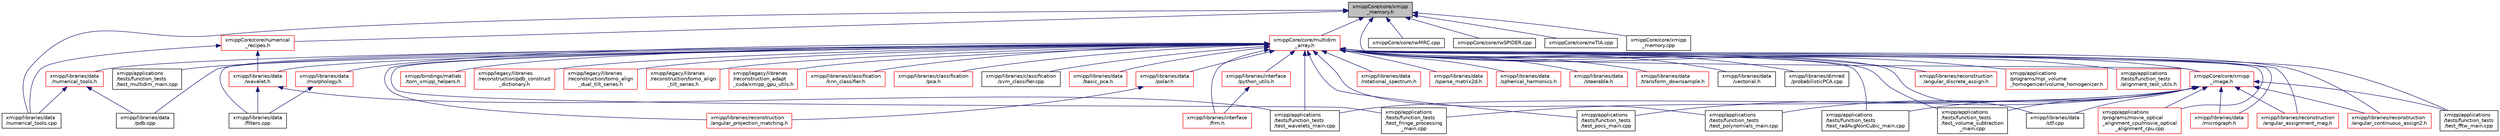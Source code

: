 digraph "xmippCore/core/xmipp_memory.h"
{
  edge [fontname="Helvetica",fontsize="10",labelfontname="Helvetica",labelfontsize="10"];
  node [fontname="Helvetica",fontsize="10",shape=record];
  Node8 [label="xmippCore/core/xmipp\l_memory.h",height=0.2,width=0.4,color="black", fillcolor="grey75", style="filled", fontcolor="black"];
  Node8 -> Node9 [dir="back",color="midnightblue",fontsize="10",style="solid",fontname="Helvetica"];
  Node9 [label="xmipp/libraries/data\l/numerical_tools.cpp",height=0.2,width=0.4,color="black", fillcolor="white", style="filled",URL="$numerical__tools_8cpp.html"];
  Node8 -> Node10 [dir="back",color="midnightblue",fontsize="10",style="solid",fontname="Helvetica"];
  Node10 [label="xmippCore/core/multidim\l_array.h",height=0.2,width=0.4,color="red", fillcolor="white", style="filled",URL="$multidim__array_8h.html"];
  Node10 -> Node11 [dir="back",color="midnightblue",fontsize="10",style="solid",fontname="Helvetica"];
  Node11 [label="xmipp/applications\l/programs/movie_optical\l_alignment_cpu/movie_optical\l_alignment_cpu.cpp",height=0.2,width=0.4,color="red", fillcolor="white", style="filled",URL="$movie__optical__alignment__cpu_8cpp.html"];
  Node10 -> Node13 [dir="back",color="midnightblue",fontsize="10",style="solid",fontname="Helvetica"];
  Node13 [label="xmipp/applications\l/programs/mpi_volume\l_homogenizer/volume_homogenizer.h",height=0.2,width=0.4,color="red", fillcolor="white", style="filled",URL="$volume__homogenizer_8h.html"];
  Node10 -> Node18 [dir="back",color="midnightblue",fontsize="10",style="solid",fontname="Helvetica"];
  Node18 [label="xmipp/applications\l/tests/function_tests\l/alignment_test_utils.h",height=0.2,width=0.4,color="red", fillcolor="white", style="filled",URL="$alignment__test__utils_8h.html"];
  Node10 -> Node28 [dir="back",color="midnightblue",fontsize="10",style="solid",fontname="Helvetica"];
  Node28 [label="xmipp/applications\l/tests/function_tests\l/test_fftw_main.cpp",height=0.2,width=0.4,color="black", fillcolor="white", style="filled",URL="$test__fftw__main_8cpp.html"];
  Node10 -> Node29 [dir="back",color="midnightblue",fontsize="10",style="solid",fontname="Helvetica"];
  Node29 [label="xmipp/applications\l/tests/function_tests\l/test_fringe_processing\l_main.cpp",height=0.2,width=0.4,color="black", fillcolor="white", style="filled",URL="$test__fringe__processing__main_8cpp.html"];
  Node10 -> Node30 [dir="back",color="midnightblue",fontsize="10",style="solid",fontname="Helvetica"];
  Node30 [label="xmipp/applications\l/tests/function_tests\l/test_multidim_main.cpp",height=0.2,width=0.4,color="black", fillcolor="white", style="filled",URL="$test__multidim__main_8cpp.html"];
  Node10 -> Node31 [dir="back",color="midnightblue",fontsize="10",style="solid",fontname="Helvetica"];
  Node31 [label="xmipp/applications\l/tests/function_tests\l/test_pocs_main.cpp",height=0.2,width=0.4,color="black", fillcolor="white", style="filled",URL="$test__pocs__main_8cpp.html"];
  Node10 -> Node32 [dir="back",color="midnightblue",fontsize="10",style="solid",fontname="Helvetica"];
  Node32 [label="xmipp/applications\l/tests/function_tests\l/test_polynomials_main.cpp",height=0.2,width=0.4,color="black", fillcolor="white", style="filled",URL="$test__polynomials__main_8cpp.html"];
  Node10 -> Node33 [dir="back",color="midnightblue",fontsize="10",style="solid",fontname="Helvetica"];
  Node33 [label="xmipp/applications\l/tests/function_tests\l/test_radAvgNonCubic_main.cpp",height=0.2,width=0.4,color="black", fillcolor="white", style="filled",URL="$test__radAvgNonCubic__main_8cpp.html"];
  Node10 -> Node34 [dir="back",color="midnightblue",fontsize="10",style="solid",fontname="Helvetica"];
  Node34 [label="xmipp/applications\l/tests/function_tests\l/test_volume_subtraction\l_main.cpp",height=0.2,width=0.4,color="black", fillcolor="white", style="filled",URL="$test__volume__subtraction__main_8cpp.html"];
  Node10 -> Node35 [dir="back",color="midnightblue",fontsize="10",style="solid",fontname="Helvetica"];
  Node35 [label="xmipp/applications\l/tests/function_tests\l/test_wavelets_main.cpp",height=0.2,width=0.4,color="black", fillcolor="white", style="filled",URL="$test__wavelets__main_8cpp.html"];
  Node10 -> Node36 [dir="back",color="midnightblue",fontsize="10",style="solid",fontname="Helvetica"];
  Node36 [label="xmipp/bindings/matlab\l/tom_xmipp_helpers.h",height=0.2,width=0.4,color="red", fillcolor="white", style="filled",URL="$tom__xmipp__helpers_8h.html"];
  Node10 -> Node50 [dir="back",color="midnightblue",fontsize="10",style="solid",fontname="Helvetica"];
  Node50 [label="xmipp/legacy/libraries\l/reconstruction/pdb_construct\l_dictionary.h",height=0.2,width=0.4,color="red", fillcolor="white", style="filled",URL="$pdb__construct__dictionary_8h.html"];
  Node10 -> Node56 [dir="back",color="midnightblue",fontsize="10",style="solid",fontname="Helvetica"];
  Node56 [label="xmipp/legacy/libraries\l/reconstruction/tomo_align\l_dual_tilt_series.h",height=0.2,width=0.4,color="red", fillcolor="white", style="filled",URL="$tomo__align__dual__tilt__series_8h.html"];
  Node10 -> Node59 [dir="back",color="midnightblue",fontsize="10",style="solid",fontname="Helvetica"];
  Node59 [label="xmipp/legacy/libraries\l/reconstruction/tomo_align\l_tilt_series.h",height=0.2,width=0.4,color="red", fillcolor="white", style="filled",URL="$tomo__align__tilt__series_8h.html"];
  Node10 -> Node62 [dir="back",color="midnightblue",fontsize="10",style="solid",fontname="Helvetica"];
  Node62 [label="xmipp/legacy/libraries\l/reconstruction_adapt\l_cuda/xmipp_gpu_utils.h",height=0.2,width=0.4,color="red", fillcolor="white", style="filled",URL="$xmipp__gpu__utils_8h.html"];
  Node10 -> Node65 [dir="back",color="midnightblue",fontsize="10",style="solid",fontname="Helvetica"];
  Node65 [label="xmipp/libraries/classification\l/knn_classifier.h",height=0.2,width=0.4,color="red", fillcolor="white", style="filled",URL="$knn__classifier_8h.html"];
  Node10 -> Node67 [dir="back",color="midnightblue",fontsize="10",style="solid",fontname="Helvetica"];
  Node67 [label="xmipp/libraries/classification\l/pca.h",height=0.2,width=0.4,color="red", fillcolor="white", style="filled",URL="$classification_2pca_8h.html"];
  Node10 -> Node75 [dir="back",color="midnightblue",fontsize="10",style="solid",fontname="Helvetica"];
  Node75 [label="xmipp/libraries/classification\l/svm_classifier.cpp",height=0.2,width=0.4,color="black", fillcolor="white", style="filled",URL="$svm__classifier_8cpp.html"];
  Node10 -> Node76 [dir="back",color="midnightblue",fontsize="10",style="solid",fontname="Helvetica"];
  Node76 [label="xmipp/libraries/data\l/basic_pca.h",height=0.2,width=0.4,color="red", fillcolor="white", style="filled",URL="$basic__pca_8h.html"];
  Node10 -> Node108 [dir="back",color="midnightblue",fontsize="10",style="solid",fontname="Helvetica"];
  Node108 [label="xmipp/libraries/data\l/numerical_tools.h",height=0.2,width=0.4,color="red", fillcolor="white", style="filled",URL="$numerical__tools_8h.html"];
  Node108 -> Node9 [dir="back",color="midnightblue",fontsize="10",style="solid",fontname="Helvetica"];
  Node108 -> Node351 [dir="back",color="midnightblue",fontsize="10",style="solid",fontname="Helvetica"];
  Node351 [label="xmipp/libraries/data\l/pdb.cpp",height=0.2,width=0.4,color="black", fillcolor="white", style="filled",URL="$pdb_8cpp.html"];
  Node10 -> Node374 [dir="back",color="midnightblue",fontsize="10",style="solid",fontname="Helvetica"];
  Node374 [label="xmipp/libraries/data\l/ctf.cpp",height=0.2,width=0.4,color="black", fillcolor="white", style="filled",URL="$ctf_8cpp.html"];
  Node10 -> Node137 [dir="back",color="midnightblue",fontsize="10",style="solid",fontname="Helvetica"];
  Node137 [label="xmipp/libraries/data\l/filters.cpp",height=0.2,width=0.4,color="black", fillcolor="white", style="filled",URL="$filters_8cpp.html"];
  Node10 -> Node375 [dir="back",color="midnightblue",fontsize="10",style="solid",fontname="Helvetica"];
  Node375 [label="xmipp/libraries/data\l/morphology.h",height=0.2,width=0.4,color="red", fillcolor="white", style="filled",URL="$libraries_2data_2morphology_8h.html"];
  Node375 -> Node137 [dir="back",color="midnightblue",fontsize="10",style="solid",fontname="Helvetica"];
  Node10 -> Node376 [dir="back",color="midnightblue",fontsize="10",style="solid",fontname="Helvetica"];
  Node376 [label="xmipp/libraries/data\l/wavelet.h",height=0.2,width=0.4,color="red", fillcolor="white", style="filled",URL="$libraries_2data_2wavelet_8h.html"];
  Node376 -> Node35 [dir="back",color="midnightblue",fontsize="10",style="solid",fontname="Helvetica"];
  Node376 -> Node137 [dir="back",color="midnightblue",fontsize="10",style="solid",fontname="Helvetica"];
  Node10 -> Node253 [dir="back",color="midnightblue",fontsize="10",style="solid",fontname="Helvetica"];
  Node253 [label="xmipp/libraries/data\l/micrograph.h",height=0.2,width=0.4,color="red", fillcolor="white", style="filled",URL="$micrograph_8h.html"];
  Node10 -> Node351 [dir="back",color="midnightblue",fontsize="10",style="solid",fontname="Helvetica"];
  Node10 -> Node379 [dir="back",color="midnightblue",fontsize="10",style="solid",fontname="Helvetica"];
  Node379 [label="xmipp/libraries/data\l/polar.h",height=0.2,width=0.4,color="red", fillcolor="white", style="filled",URL="$polar_8h.html"];
  Node379 -> Node384 [dir="back",color="midnightblue",fontsize="10",style="solid",fontname="Helvetica"];
  Node384 [label="xmipp/libraries/reconstruction\l/angular_projection_matching.h",height=0.2,width=0.4,color="red", fillcolor="white", style="filled",URL="$angular__projection__matching_8h.html"];
  Node10 -> Node391 [dir="back",color="midnightblue",fontsize="10",style="solid",fontname="Helvetica"];
  Node391 [label="xmipp/libraries/data\l/rotational_spectrum.h",height=0.2,width=0.4,color="red", fillcolor="white", style="filled",URL="$rotational__spectrum_8h.html"];
  Node10 -> Node396 [dir="back",color="midnightblue",fontsize="10",style="solid",fontname="Helvetica"];
  Node396 [label="xmipp/libraries/data\l/sparse_matrix2d.h",height=0.2,width=0.4,color="red", fillcolor="white", style="filled",URL="$sparse__matrix2d_8h.html"];
  Node10 -> Node398 [dir="back",color="midnightblue",fontsize="10",style="solid",fontname="Helvetica"];
  Node398 [label="xmipp/libraries/data\l/spherical_harmonics.h",height=0.2,width=0.4,color="red", fillcolor="white", style="filled",URL="$spherical__harmonics_8h.html"];
  Node10 -> Node400 [dir="back",color="midnightblue",fontsize="10",style="solid",fontname="Helvetica"];
  Node400 [label="xmipp/libraries/data\l/steerable.h",height=0.2,width=0.4,color="red", fillcolor="white", style="filled",URL="$steerable_8h.html"];
  Node10 -> Node401 [dir="back",color="midnightblue",fontsize="10",style="solid",fontname="Helvetica"];
  Node401 [label="xmipp/libraries/data\l/transform_downsample.h",height=0.2,width=0.4,color="red", fillcolor="white", style="filled",URL="$transform__downsample_8h.html"];
  Node10 -> Node406 [dir="back",color="midnightblue",fontsize="10",style="solid",fontname="Helvetica"];
  Node406 [label="xmipp/libraries/data\l/vectorial.h",height=0.2,width=0.4,color="black", fillcolor="white", style="filled",URL="$vectorial_8h.html"];
  Node10 -> Node407 [dir="back",color="midnightblue",fontsize="10",style="solid",fontname="Helvetica"];
  Node407 [label="xmipp/libraries/dimred\l/probabilisticPCA.cpp",height=0.2,width=0.4,color="black", fillcolor="white", style="filled",URL="$probabilisticPCA_8cpp.html"];
  Node10 -> Node408 [dir="back",color="midnightblue",fontsize="10",style="solid",fontname="Helvetica"];
  Node408 [label="xmipp/libraries/interface\l/python_utils.h",height=0.2,width=0.4,color="red", fillcolor="white", style="filled",URL="$python__utils_8h.html"];
  Node408 -> Node409 [dir="back",color="midnightblue",fontsize="10",style="solid",fontname="Helvetica"];
  Node409 [label="xmipp/libraries/interface\l/frm.h",height=0.2,width=0.4,color="red", fillcolor="white", style="filled",URL="$frm_8h.html"];
  Node10 -> Node409 [dir="back",color="midnightblue",fontsize="10",style="solid",fontname="Helvetica"];
  Node10 -> Node288 [dir="back",color="midnightblue",fontsize="10",style="solid",fontname="Helvetica"];
  Node288 [label="xmipp/libraries/reconstruction\l/angular_assignment_mag.h",height=0.2,width=0.4,color="red", fillcolor="white", style="filled",URL="$angular__assignment__mag_8h.html"];
  Node10 -> Node147 [dir="back",color="midnightblue",fontsize="10",style="solid",fontname="Helvetica"];
  Node147 [label="xmipp/libraries/reconstruction\l/angular_continuous_assign2.h",height=0.2,width=0.4,color="red", fillcolor="white", style="filled",URL="$angular__continuous__assign2_8h.html"];
  Node10 -> Node412 [dir="back",color="midnightblue",fontsize="10",style="solid",fontname="Helvetica"];
  Node412 [label="xmipp/libraries/reconstruction\l/angular_discrete_assign.h",height=0.2,width=0.4,color="red", fillcolor="white", style="filled",URL="$angular__discrete__assign_8h.html"];
  Node10 -> Node384 [dir="back",color="midnightblue",fontsize="10",style="solid",fontname="Helvetica"];
  Node10 -> Node458 [dir="back",color="midnightblue",fontsize="10",style="solid",fontname="Helvetica"];
  Node458 [label="xmippCore/core/xmipp\l_image.h",height=0.2,width=0.4,color="red", fillcolor="white", style="filled",URL="$xmipp__image_8h.html"];
  Node458 -> Node11 [dir="back",color="midnightblue",fontsize="10",style="solid",fontname="Helvetica"];
  Node458 -> Node28 [dir="back",color="midnightblue",fontsize="10",style="solid",fontname="Helvetica"];
  Node458 -> Node29 [dir="back",color="midnightblue",fontsize="10",style="solid",fontname="Helvetica"];
  Node458 -> Node31 [dir="back",color="midnightblue",fontsize="10",style="solid",fontname="Helvetica"];
  Node458 -> Node32 [dir="back",color="midnightblue",fontsize="10",style="solid",fontname="Helvetica"];
  Node458 -> Node33 [dir="back",color="midnightblue",fontsize="10",style="solid",fontname="Helvetica"];
  Node458 -> Node34 [dir="back",color="midnightblue",fontsize="10",style="solid",fontname="Helvetica"];
  Node458 -> Node35 [dir="back",color="midnightblue",fontsize="10",style="solid",fontname="Helvetica"];
  Node458 -> Node374 [dir="back",color="midnightblue",fontsize="10",style="solid",fontname="Helvetica"];
  Node458 -> Node253 [dir="back",color="midnightblue",fontsize="10",style="solid",fontname="Helvetica"];
  Node458 -> Node288 [dir="back",color="midnightblue",fontsize="10",style="solid",fontname="Helvetica"];
  Node458 -> Node147 [dir="back",color="midnightblue",fontsize="10",style="solid",fontname="Helvetica"];
  Node8 -> Node458 [dir="back",color="midnightblue",fontsize="10",style="solid",fontname="Helvetica"];
  Node8 -> Node837 [dir="back",color="midnightblue",fontsize="10",style="solid",fontname="Helvetica"];
  Node837 [label="xmippCore/core/numerical\l_recipes.h",height=0.2,width=0.4,color="red", fillcolor="white", style="filled",URL="$numerical__recipes_8h.html"];
  Node837 -> Node376 [dir="back",color="midnightblue",fontsize="10",style="solid",fontname="Helvetica"];
  Node837 -> Node9 [dir="back",color="midnightblue",fontsize="10",style="solid",fontname="Helvetica"];
  Node8 -> Node843 [dir="back",color="midnightblue",fontsize="10",style="solid",fontname="Helvetica"];
  Node843 [label="xmippCore/core/rwMRC.cpp",height=0.2,width=0.4,color="black", fillcolor="white", style="filled",URL="$rwMRC_8cpp.html"];
  Node8 -> Node844 [dir="back",color="midnightblue",fontsize="10",style="solid",fontname="Helvetica"];
  Node844 [label="xmippCore/core/rwSPIDER.cpp",height=0.2,width=0.4,color="black", fillcolor="white", style="filled",URL="$rwSPIDER_8cpp.html"];
  Node8 -> Node845 [dir="back",color="midnightblue",fontsize="10",style="solid",fontname="Helvetica"];
  Node845 [label="xmippCore/core/rwTIA.cpp",height=0.2,width=0.4,color="black", fillcolor="white", style="filled",URL="$rwTIA_8cpp.html"];
  Node8 -> Node846 [dir="back",color="midnightblue",fontsize="10",style="solid",fontname="Helvetica"];
  Node846 [label="xmippCore/core/xmipp\l_memory.cpp",height=0.2,width=0.4,color="black", fillcolor="white", style="filled",URL="$xmipp__memory_8cpp.html"];
}
